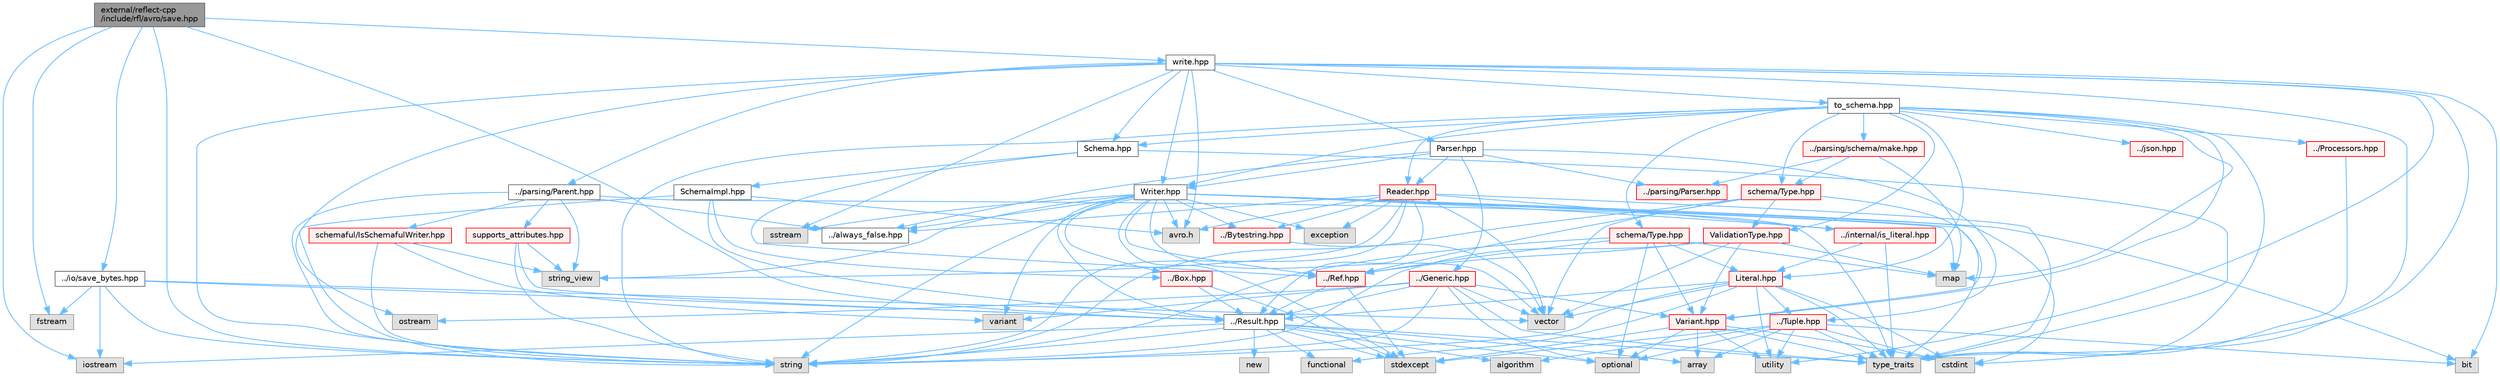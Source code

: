 digraph "external/reflect-cpp/include/rfl/avro/save.hpp"
{
 // LATEX_PDF_SIZE
  bgcolor="transparent";
  edge [fontname=Helvetica,fontsize=10,labelfontname=Helvetica,labelfontsize=10];
  node [fontname=Helvetica,fontsize=10,shape=box,height=0.2,width=0.4];
  Node1 [id="Node000001",label="external/reflect-cpp\l/include/rfl/avro/save.hpp",height=0.2,width=0.4,color="gray40", fillcolor="grey60", style="filled", fontcolor="black",tooltip=" "];
  Node1 -> Node2 [id="edge1_Node000001_Node000002",color="steelblue1",style="solid",tooltip=" "];
  Node2 [id="Node000002",label="fstream",height=0.2,width=0.4,color="grey60", fillcolor="#E0E0E0", style="filled",tooltip=" "];
  Node1 -> Node3 [id="edge2_Node000001_Node000003",color="steelblue1",style="solid",tooltip=" "];
  Node3 [id="Node000003",label="iostream",height=0.2,width=0.4,color="grey60", fillcolor="#E0E0E0", style="filled",tooltip=" "];
  Node1 -> Node4 [id="edge3_Node000001_Node000004",color="steelblue1",style="solid",tooltip=" "];
  Node4 [id="Node000004",label="string",height=0.2,width=0.4,color="grey60", fillcolor="#E0E0E0", style="filled",tooltip=" "];
  Node1 -> Node5 [id="edge4_Node000001_Node000005",color="steelblue1",style="solid",tooltip=" "];
  Node5 [id="Node000005",label="../Result.hpp",height=0.2,width=0.4,color="grey40", fillcolor="white", style="filled",URL="$_result_8hpp.html",tooltip=" "];
  Node5 -> Node6 [id="edge5_Node000005_Node000006",color="steelblue1",style="solid",tooltip=" "];
  Node6 [id="Node000006",label="algorithm",height=0.2,width=0.4,color="grey60", fillcolor="#E0E0E0", style="filled",tooltip=" "];
  Node5 -> Node7 [id="edge6_Node000005_Node000007",color="steelblue1",style="solid",tooltip=" "];
  Node7 [id="Node000007",label="array",height=0.2,width=0.4,color="grey60", fillcolor="#E0E0E0", style="filled",tooltip=" "];
  Node5 -> Node8 [id="edge7_Node000005_Node000008",color="steelblue1",style="solid",tooltip=" "];
  Node8 [id="Node000008",label="functional",height=0.2,width=0.4,color="grey60", fillcolor="#E0E0E0", style="filled",tooltip=" "];
  Node5 -> Node3 [id="edge8_Node000005_Node000003",color="steelblue1",style="solid",tooltip=" "];
  Node5 -> Node9 [id="edge9_Node000005_Node000009",color="steelblue1",style="solid",tooltip=" "];
  Node9 [id="Node000009",label="new",height=0.2,width=0.4,color="grey60", fillcolor="#E0E0E0", style="filled",tooltip=" "];
  Node5 -> Node10 [id="edge10_Node000005_Node000010",color="steelblue1",style="solid",tooltip=" "];
  Node10 [id="Node000010",label="optional",height=0.2,width=0.4,color="grey60", fillcolor="#E0E0E0", style="filled",tooltip=" "];
  Node5 -> Node11 [id="edge11_Node000005_Node000011",color="steelblue1",style="solid",tooltip=" "];
  Node11 [id="Node000011",label="stdexcept",height=0.2,width=0.4,color="grey60", fillcolor="#E0E0E0", style="filled",tooltip=" "];
  Node5 -> Node4 [id="edge12_Node000005_Node000004",color="steelblue1",style="solid",tooltip=" "];
  Node5 -> Node12 [id="edge13_Node000005_Node000012",color="steelblue1",style="solid",tooltip=" "];
  Node12 [id="Node000012",label="type_traits",height=0.2,width=0.4,color="grey60", fillcolor="#E0E0E0", style="filled",tooltip=" "];
  Node1 -> Node13 [id="edge14_Node000001_Node000013",color="steelblue1",style="solid",tooltip=" "];
  Node13 [id="Node000013",label="../io/save_bytes.hpp",height=0.2,width=0.4,color="grey40", fillcolor="white", style="filled",URL="$save__bytes_8hpp.html",tooltip=" "];
  Node13 -> Node2 [id="edge15_Node000013_Node000002",color="steelblue1",style="solid",tooltip=" "];
  Node13 -> Node3 [id="edge16_Node000013_Node000003",color="steelblue1",style="solid",tooltip=" "];
  Node13 -> Node4 [id="edge17_Node000013_Node000004",color="steelblue1",style="solid",tooltip=" "];
  Node13 -> Node14 [id="edge18_Node000013_Node000014",color="steelblue1",style="solid",tooltip=" "];
  Node14 [id="Node000014",label="vector",height=0.2,width=0.4,color="grey60", fillcolor="#E0E0E0", style="filled",tooltip=" "];
  Node13 -> Node5 [id="edge19_Node000013_Node000005",color="steelblue1",style="solid",tooltip=" "];
  Node1 -> Node15 [id="edge20_Node000001_Node000015",color="steelblue1",style="solid",tooltip=" "];
  Node15 [id="Node000015",label="write.hpp",height=0.2,width=0.4,color="grey40", fillcolor="white", style="filled",URL="$avro_2write_8hpp.html",tooltip=" "];
  Node15 -> Node16 [id="edge21_Node000015_Node000016",color="steelblue1",style="solid",tooltip=" "];
  Node16 [id="Node000016",label="avro.h",height=0.2,width=0.4,color="grey60", fillcolor="#E0E0E0", style="filled",tooltip=" "];
  Node15 -> Node17 [id="edge22_Node000015_Node000017",color="steelblue1",style="solid",tooltip=" "];
  Node17 [id="Node000017",label="bit",height=0.2,width=0.4,color="grey60", fillcolor="#E0E0E0", style="filled",tooltip=" "];
  Node15 -> Node18 [id="edge23_Node000015_Node000018",color="steelblue1",style="solid",tooltip=" "];
  Node18 [id="Node000018",label="cstdint",height=0.2,width=0.4,color="grey60", fillcolor="#E0E0E0", style="filled",tooltip=" "];
  Node15 -> Node19 [id="edge24_Node000015_Node000019",color="steelblue1",style="solid",tooltip=" "];
  Node19 [id="Node000019",label="ostream",height=0.2,width=0.4,color="grey60", fillcolor="#E0E0E0", style="filled",tooltip=" "];
  Node15 -> Node20 [id="edge25_Node000015_Node000020",color="steelblue1",style="solid",tooltip=" "];
  Node20 [id="Node000020",label="sstream",height=0.2,width=0.4,color="grey60", fillcolor="#E0E0E0", style="filled",tooltip=" "];
  Node15 -> Node4 [id="edge26_Node000015_Node000004",color="steelblue1",style="solid",tooltip=" "];
  Node15 -> Node12 [id="edge27_Node000015_Node000012",color="steelblue1",style="solid",tooltip=" "];
  Node15 -> Node21 [id="edge28_Node000015_Node000021",color="steelblue1",style="solid",tooltip=" "];
  Node21 [id="Node000021",label="utility",height=0.2,width=0.4,color="grey60", fillcolor="#E0E0E0", style="filled",tooltip=" "];
  Node15 -> Node22 [id="edge29_Node000015_Node000022",color="steelblue1",style="solid",tooltip=" "];
  Node22 [id="Node000022",label="../parsing/Parent.hpp",height=0.2,width=0.4,color="grey40", fillcolor="white", style="filled",URL="$_parent_8hpp.html",tooltip=" "];
  Node22 -> Node4 [id="edge30_Node000022_Node000004",color="steelblue1",style="solid",tooltip=" "];
  Node22 -> Node23 [id="edge31_Node000022_Node000023",color="steelblue1",style="solid",tooltip=" "];
  Node23 [id="Node000023",label="string_view",height=0.2,width=0.4,color="grey60", fillcolor="#E0E0E0", style="filled",tooltip=" "];
  Node22 -> Node12 [id="edge32_Node000022_Node000012",color="steelblue1",style="solid",tooltip=" "];
  Node22 -> Node24 [id="edge33_Node000022_Node000024",color="steelblue1",style="solid",tooltip=" "];
  Node24 [id="Node000024",label="../always_false.hpp",height=0.2,width=0.4,color="grey40", fillcolor="white", style="filled",URL="$always__false_8hpp.html",tooltip=" "];
  Node22 -> Node25 [id="edge34_Node000022_Node000025",color="steelblue1",style="solid",tooltip=" "];
  Node25 [id="Node000025",label="schemaful/IsSchemafulWriter.hpp",height=0.2,width=0.4,color="red", fillcolor="#FFF0F0", style="filled",URL="$_is_schemaful_writer_8hpp.html",tooltip=" "];
  Node25 -> Node4 [id="edge35_Node000025_Node000004",color="steelblue1",style="solid",tooltip=" "];
  Node25 -> Node23 [id="edge36_Node000025_Node000023",color="steelblue1",style="solid",tooltip=" "];
  Node25 -> Node27 [id="edge37_Node000025_Node000027",color="steelblue1",style="solid",tooltip=" "];
  Node27 [id="Node000027",label="variant",height=0.2,width=0.4,color="grey60", fillcolor="#E0E0E0", style="filled",tooltip=" "];
  Node22 -> Node28 [id="edge38_Node000022_Node000028",color="steelblue1",style="solid",tooltip=" "];
  Node28 [id="Node000028",label="supports_attributes.hpp",height=0.2,width=0.4,color="red", fillcolor="#FFF0F0", style="filled",URL="$supports__attributes_8hpp.html",tooltip=" "];
  Node28 -> Node4 [id="edge39_Node000028_Node000004",color="steelblue1",style="solid",tooltip=" "];
  Node28 -> Node23 [id="edge40_Node000028_Node000023",color="steelblue1",style="solid",tooltip=" "];
  Node28 -> Node5 [id="edge41_Node000028_Node000005",color="steelblue1",style="solid",tooltip=" "];
  Node15 -> Node29 [id="edge42_Node000015_Node000029",color="steelblue1",style="solid",tooltip=" "];
  Node29 [id="Node000029",label="Parser.hpp",height=0.2,width=0.4,color="grey40", fillcolor="white", style="filled",URL="$avro_2_parser_8hpp.html",tooltip=" "];
  Node29 -> Node30 [id="edge43_Node000029_Node000030",color="steelblue1",style="solid",tooltip=" "];
  Node30 [id="Node000030",label="../Generic.hpp",height=0.2,width=0.4,color="red", fillcolor="#FFF0F0", style="filled",URL="$_generic_8hpp.html",tooltip=" "];
  Node30 -> Node10 [id="edge44_Node000030_Node000010",color="steelblue1",style="solid",tooltip=" "];
  Node30 -> Node19 [id="edge45_Node000030_Node000019",color="steelblue1",style="solid",tooltip=" "];
  Node30 -> Node4 [id="edge46_Node000030_Node000004",color="steelblue1",style="solid",tooltip=" "];
  Node30 -> Node12 [id="edge47_Node000030_Node000012",color="steelblue1",style="solid",tooltip=" "];
  Node30 -> Node27 [id="edge48_Node000030_Node000027",color="steelblue1",style="solid",tooltip=" "];
  Node30 -> Node14 [id="edge49_Node000030_Node000014",color="steelblue1",style="solid",tooltip=" "];
  Node30 -> Node5 [id="edge50_Node000030_Node000005",color="steelblue1",style="solid",tooltip=" "];
  Node30 -> Node32 [id="edge51_Node000030_Node000032",color="steelblue1",style="solid",tooltip=" "];
  Node32 [id="Node000032",label="Variant.hpp",height=0.2,width=0.4,color="red", fillcolor="#FFF0F0", style="filled",URL="$_variant_8hpp.html",tooltip=" "];
  Node32 -> Node7 [id="edge52_Node000032_Node000007",color="steelblue1",style="solid",tooltip=" "];
  Node32 -> Node18 [id="edge53_Node000032_Node000018",color="steelblue1",style="solid",tooltip=" "];
  Node32 -> Node10 [id="edge54_Node000032_Node000010",color="steelblue1",style="solid",tooltip=" "];
  Node32 -> Node11 [id="edge55_Node000032_Node000011",color="steelblue1",style="solid",tooltip=" "];
  Node32 -> Node12 [id="edge56_Node000032_Node000012",color="steelblue1",style="solid",tooltip=" "];
  Node32 -> Node21 [id="edge57_Node000032_Node000021",color="steelblue1",style="solid",tooltip=" "];
  Node29 -> Node42 [id="edge58_Node000029_Node000042",color="steelblue1",style="solid",tooltip=" "];
  Node42 [id="Node000042",label="../Tuple.hpp",height=0.2,width=0.4,color="red", fillcolor="#FFF0F0", style="filled",URL="$_tuple_8hpp.html",tooltip=" "];
  Node42 -> Node6 [id="edge59_Node000042_Node000006",color="steelblue1",style="solid",tooltip=" "];
  Node42 -> Node7 [id="edge60_Node000042_Node000007",color="steelblue1",style="solid",tooltip=" "];
  Node42 -> Node17 [id="edge61_Node000042_Node000017",color="steelblue1",style="solid",tooltip=" "];
  Node42 -> Node18 [id="edge62_Node000042_Node000018",color="steelblue1",style="solid",tooltip=" "];
  Node42 -> Node10 [id="edge63_Node000042_Node000010",color="steelblue1",style="solid",tooltip=" "];
  Node42 -> Node11 [id="edge64_Node000042_Node000011",color="steelblue1",style="solid",tooltip=" "];
  Node42 -> Node12 [id="edge65_Node000042_Node000012",color="steelblue1",style="solid",tooltip=" "];
  Node42 -> Node21 [id="edge66_Node000042_Node000021",color="steelblue1",style="solid",tooltip=" "];
  Node29 -> Node24 [id="edge67_Node000029_Node000024",color="steelblue1",style="solid",tooltip=" "];
  Node29 -> Node45 [id="edge68_Node000029_Node000045",color="steelblue1",style="solid",tooltip=" "];
  Node45 [id="Node000045",label="../parsing/Parser.hpp",height=0.2,width=0.4,color="red", fillcolor="#FFF0F0", style="filled",URL="$parsing_2_parser_8hpp.html",tooltip=" "];
  Node29 -> Node248 [id="edge69_Node000029_Node000248",color="steelblue1",style="solid",tooltip=" "];
  Node248 [id="Node000248",label="Reader.hpp",height=0.2,width=0.4,color="red", fillcolor="#FFF0F0", style="filled",URL="$avro_2_reader_8hpp.html",tooltip=" "];
  Node248 -> Node16 [id="edge70_Node000248_Node000016",color="steelblue1",style="solid",tooltip=" "];
  Node248 -> Node249 [id="edge71_Node000248_Node000249",color="steelblue1",style="solid",tooltip=" "];
  Node249 [id="Node000249",label="exception",height=0.2,width=0.4,color="grey60", fillcolor="#E0E0E0", style="filled",tooltip=" "];
  Node248 -> Node4 [id="edge72_Node000248_Node000004",color="steelblue1",style="solid",tooltip=" "];
  Node248 -> Node23 [id="edge73_Node000248_Node000023",color="steelblue1",style="solid",tooltip=" "];
  Node248 -> Node12 [id="edge74_Node000248_Node000012",color="steelblue1",style="solid",tooltip=" "];
  Node248 -> Node14 [id="edge75_Node000248_Node000014",color="steelblue1",style="solid",tooltip=" "];
  Node248 -> Node74 [id="edge76_Node000248_Node000074",color="steelblue1",style="solid",tooltip=" "];
  Node74 [id="Node000074",label="../Bytestring.hpp",height=0.2,width=0.4,color="red", fillcolor="#FFF0F0", style="filled",URL="$_bytestring_8hpp.html",tooltip=" "];
  Node74 -> Node14 [id="edge77_Node000074_Node000014",color="steelblue1",style="solid",tooltip=" "];
  Node248 -> Node5 [id="edge78_Node000248_Node000005",color="steelblue1",style="solid",tooltip=" "];
  Node248 -> Node24 [id="edge79_Node000248_Node000024",color="steelblue1",style="solid",tooltip=" "];
  Node248 -> Node151 [id="edge80_Node000248_Node000151",color="steelblue1",style="solid",tooltip=" "];
  Node151 [id="Node000151",label="../internal/is_literal.hpp",height=0.2,width=0.4,color="red", fillcolor="#FFF0F0", style="filled",URL="$is__literal_8hpp.html",tooltip=" "];
  Node151 -> Node12 [id="edge81_Node000151_Node000012",color="steelblue1",style="solid",tooltip=" "];
  Node151 -> Node81 [id="edge82_Node000151_Node000081",color="steelblue1",style="solid",tooltip=" "];
  Node81 [id="Node000081",label="Literal.hpp",height=0.2,width=0.4,color="red", fillcolor="#FFF0F0", style="filled",URL="$_literal_8hpp.html",tooltip=" "];
  Node81 -> Node18 [id="edge83_Node000081_Node000018",color="steelblue1",style="solid",tooltip=" "];
  Node81 -> Node8 [id="edge84_Node000081_Node000008",color="steelblue1",style="solid",tooltip=" "];
  Node81 -> Node4 [id="edge85_Node000081_Node000004",color="steelblue1",style="solid",tooltip=" "];
  Node81 -> Node12 [id="edge86_Node000081_Node000012",color="steelblue1",style="solid",tooltip=" "];
  Node81 -> Node21 [id="edge87_Node000081_Node000021",color="steelblue1",style="solid",tooltip=" "];
  Node81 -> Node14 [id="edge88_Node000081_Node000014",color="steelblue1",style="solid",tooltip=" "];
  Node81 -> Node5 [id="edge89_Node000081_Node000005",color="steelblue1",style="solid",tooltip=" "];
  Node81 -> Node42 [id="edge90_Node000081_Node000042",color="steelblue1",style="solid",tooltip=" "];
  Node29 -> Node250 [id="edge91_Node000029_Node000250",color="steelblue1",style="solid",tooltip=" "];
  Node250 [id="Node000250",label="Writer.hpp",height=0.2,width=0.4,color="grey40", fillcolor="white", style="filled",URL="$avro_2_writer_8hpp.html",tooltip=" "];
  Node250 -> Node16 [id="edge92_Node000250_Node000016",color="steelblue1",style="solid",tooltip=" "];
  Node250 -> Node17 [id="edge93_Node000250_Node000017",color="steelblue1",style="solid",tooltip=" "];
  Node250 -> Node18 [id="edge94_Node000250_Node000018",color="steelblue1",style="solid",tooltip=" "];
  Node250 -> Node249 [id="edge95_Node000250_Node000249",color="steelblue1",style="solid",tooltip=" "];
  Node250 -> Node47 [id="edge96_Node000250_Node000047",color="steelblue1",style="solid",tooltip=" "];
  Node47 [id="Node000047",label="map",height=0.2,width=0.4,color="grey60", fillcolor="#E0E0E0", style="filled",tooltip=" "];
  Node250 -> Node20 [id="edge97_Node000250_Node000020",color="steelblue1",style="solid",tooltip=" "];
  Node250 -> Node11 [id="edge98_Node000250_Node000011",color="steelblue1",style="solid",tooltip=" "];
  Node250 -> Node4 [id="edge99_Node000250_Node000004",color="steelblue1",style="solid",tooltip=" "];
  Node250 -> Node23 [id="edge100_Node000250_Node000023",color="steelblue1",style="solid",tooltip=" "];
  Node250 -> Node12 [id="edge101_Node000250_Node000012",color="steelblue1",style="solid",tooltip=" "];
  Node250 -> Node27 [id="edge102_Node000250_Node000027",color="steelblue1",style="solid",tooltip=" "];
  Node250 -> Node14 [id="edge103_Node000250_Node000014",color="steelblue1",style="solid",tooltip=" "];
  Node250 -> Node71 [id="edge104_Node000250_Node000071",color="steelblue1",style="solid",tooltip=" "];
  Node71 [id="Node000071",label="../Box.hpp",height=0.2,width=0.4,color="red", fillcolor="#FFF0F0", style="filled",URL="$_box_8hpp.html",tooltip=" "];
  Node71 -> Node11 [id="edge105_Node000071_Node000011",color="steelblue1",style="solid",tooltip=" "];
  Node71 -> Node5 [id="edge106_Node000071_Node000005",color="steelblue1",style="solid",tooltip=" "];
  Node250 -> Node74 [id="edge107_Node000250_Node000074",color="steelblue1",style="solid",tooltip=" "];
  Node250 -> Node48 [id="edge108_Node000250_Node000048",color="steelblue1",style="solid",tooltip=" "];
  Node48 [id="Node000048",label="../Ref.hpp",height=0.2,width=0.4,color="red", fillcolor="#FFF0F0", style="filled",URL="$_ref_8hpp.html",tooltip=" "];
  Node48 -> Node11 [id="edge109_Node000048_Node000011",color="steelblue1",style="solid",tooltip=" "];
  Node48 -> Node5 [id="edge110_Node000048_Node000005",color="steelblue1",style="solid",tooltip=" "];
  Node250 -> Node5 [id="edge111_Node000250_Node000005",color="steelblue1",style="solid",tooltip=" "];
  Node250 -> Node24 [id="edge112_Node000250_Node000024",color="steelblue1",style="solid",tooltip=" "];
  Node250 -> Node151 [id="edge113_Node000250_Node000151",color="steelblue1",style="solid",tooltip=" "];
  Node15 -> Node251 [id="edge114_Node000015_Node000251",color="steelblue1",style="solid",tooltip=" "];
  Node251 [id="Node000251",label="Schema.hpp",height=0.2,width=0.4,color="grey40", fillcolor="white", style="filled",URL="$avro_2_schema_8hpp.html",tooltip=" "];
  Node251 -> Node12 [id="edge115_Node000251_Node000012",color="steelblue1",style="solid",tooltip=" "];
  Node251 -> Node48 [id="edge116_Node000251_Node000048",color="steelblue1",style="solid",tooltip=" "];
  Node251 -> Node252 [id="edge117_Node000251_Node000252",color="steelblue1",style="solid",tooltip=" "];
  Node252 [id="Node000252",label="SchemaImpl.hpp",height=0.2,width=0.4,color="grey40", fillcolor="white", style="filled",URL="$avro_2_schema_impl_8hpp.html",tooltip=" "];
  Node252 -> Node16 [id="edge118_Node000252_Node000016",color="steelblue1",style="solid",tooltip=" "];
  Node252 -> Node4 [id="edge119_Node000252_Node000004",color="steelblue1",style="solid",tooltip=" "];
  Node252 -> Node71 [id="edge120_Node000252_Node000071",color="steelblue1",style="solid",tooltip=" "];
  Node252 -> Node5 [id="edge121_Node000252_Node000005",color="steelblue1",style="solid",tooltip=" "];
  Node15 -> Node250 [id="edge122_Node000015_Node000250",color="steelblue1",style="solid",tooltip=" "];
  Node15 -> Node253 [id="edge123_Node000015_Node000253",color="steelblue1",style="solid",tooltip=" "];
  Node253 [id="Node000253",label="to_schema.hpp",height=0.2,width=0.4,color="grey40", fillcolor="white", style="filled",URL="$avro_2to__schema_8hpp.html",tooltip=" "];
  Node253 -> Node47 [id="edge124_Node000253_Node000047",color="steelblue1",style="solid",tooltip=" "];
  Node253 -> Node4 [id="edge125_Node000253_Node000004",color="steelblue1",style="solid",tooltip=" "];
  Node253 -> Node12 [id="edge126_Node000253_Node000012",color="steelblue1",style="solid",tooltip=" "];
  Node253 -> Node81 [id="edge127_Node000253_Node000081",color="steelblue1",style="solid",tooltip=" "];
  Node253 -> Node159 [id="edge128_Node000253_Node000159",color="steelblue1",style="solid",tooltip=" "];
  Node159 [id="Node000159",label="../Processors.hpp",height=0.2,width=0.4,color="red", fillcolor="#FFF0F0", style="filled",URL="$_processors_8hpp.html",tooltip=" "];
  Node159 -> Node12 [id="edge129_Node000159_Node000012",color="steelblue1",style="solid",tooltip=" "];
  Node253 -> Node32 [id="edge130_Node000253_Node000032",color="steelblue1",style="solid",tooltip=" "];
  Node253 -> Node254 [id="edge131_Node000253_Node000254",color="steelblue1",style="solid",tooltip=" "];
  Node254 [id="Node000254",label="../json.hpp",height=0.2,width=0.4,color="red", fillcolor="#FFF0F0", style="filled",URL="$reflect-cpp_2include_2rfl_2json_8hpp.html",tooltip=" "];
  Node253 -> Node68 [id="edge132_Node000253_Node000068",color="steelblue1",style="solid",tooltip=" "];
  Node68 [id="Node000068",label="schema/Type.hpp",height=0.2,width=0.4,color="red", fillcolor="#FFF0F0", style="filled",URL="$parsing_2schema_2_type_8hpp.html",tooltip=" "];
  Node68 -> Node4 [id="edge133_Node000068_Node000004",color="steelblue1",style="solid",tooltip=" "];
  Node68 -> Node14 [id="edge134_Node000068_Node000014",color="steelblue1",style="solid",tooltip=" "];
  Node68 -> Node48 [id="edge135_Node000068_Node000048",color="steelblue1",style="solid",tooltip=" "];
  Node68 -> Node32 [id="edge136_Node000068_Node000032",color="steelblue1",style="solid",tooltip=" "];
  Node68 -> Node69 [id="edge137_Node000068_Node000069",color="steelblue1",style="solid",tooltip=" "];
  Node69 [id="Node000069",label="ValidationType.hpp",height=0.2,width=0.4,color="red", fillcolor="#FFF0F0", style="filled",URL="$_validation_type_8hpp.html",tooltip=" "];
  Node69 -> Node47 [id="edge138_Node000069_Node000047",color="steelblue1",style="solid",tooltip=" "];
  Node69 -> Node4 [id="edge139_Node000069_Node000004",color="steelblue1",style="solid",tooltip=" "];
  Node69 -> Node14 [id="edge140_Node000069_Node000014",color="steelblue1",style="solid",tooltip=" "];
  Node69 -> Node48 [id="edge141_Node000069_Node000048",color="steelblue1",style="solid",tooltip=" "];
  Node69 -> Node32 [id="edge142_Node000069_Node000032",color="steelblue1",style="solid",tooltip=" "];
  Node253 -> Node69 [id="edge143_Node000253_Node000069",color="steelblue1",style="solid",tooltip=" "];
  Node253 -> Node458 [id="edge144_Node000253_Node000458",color="steelblue1",style="solid",tooltip=" "];
  Node458 [id="Node000458",label="../parsing/schema/make.hpp",height=0.2,width=0.4,color="red", fillcolor="#FFF0F0", style="filled",URL="$make_8hpp.html",tooltip=" "];
  Node458 -> Node47 [id="edge145_Node000458_Node000047",color="steelblue1",style="solid",tooltip=" "];
  Node458 -> Node45 [id="edge146_Node000458_Node000045",color="steelblue1",style="solid",tooltip=" "];
  Node458 -> Node68 [id="edge147_Node000458_Node000068",color="steelblue1",style="solid",tooltip=" "];
  Node253 -> Node248 [id="edge148_Node000253_Node000248",color="steelblue1",style="solid",tooltip=" "];
  Node253 -> Node251 [id="edge149_Node000253_Node000251",color="steelblue1",style="solid",tooltip=" "];
  Node253 -> Node250 [id="edge150_Node000253_Node000250",color="steelblue1",style="solid",tooltip=" "];
  Node253 -> Node462 [id="edge151_Node000253_Node000462",color="steelblue1",style="solid",tooltip=" "];
  Node462 [id="Node000462",label="schema/Type.hpp",height=0.2,width=0.4,color="red", fillcolor="#FFF0F0", style="filled",URL="$avro_2schema_2_type_8hpp.html",tooltip=" "];
  Node462 -> Node47 [id="edge152_Node000462_Node000047",color="steelblue1",style="solid",tooltip=" "];
  Node462 -> Node10 [id="edge153_Node000462_Node000010",color="steelblue1",style="solid",tooltip=" "];
  Node462 -> Node4 [id="edge154_Node000462_Node000004",color="steelblue1",style="solid",tooltip=" "];
  Node462 -> Node81 [id="edge155_Node000462_Node000081",color="steelblue1",style="solid",tooltip=" "];
  Node462 -> Node48 [id="edge156_Node000462_Node000048",color="steelblue1",style="solid",tooltip=" "];
  Node462 -> Node32 [id="edge157_Node000462_Node000032",color="steelblue1",style="solid",tooltip=" "];
}
